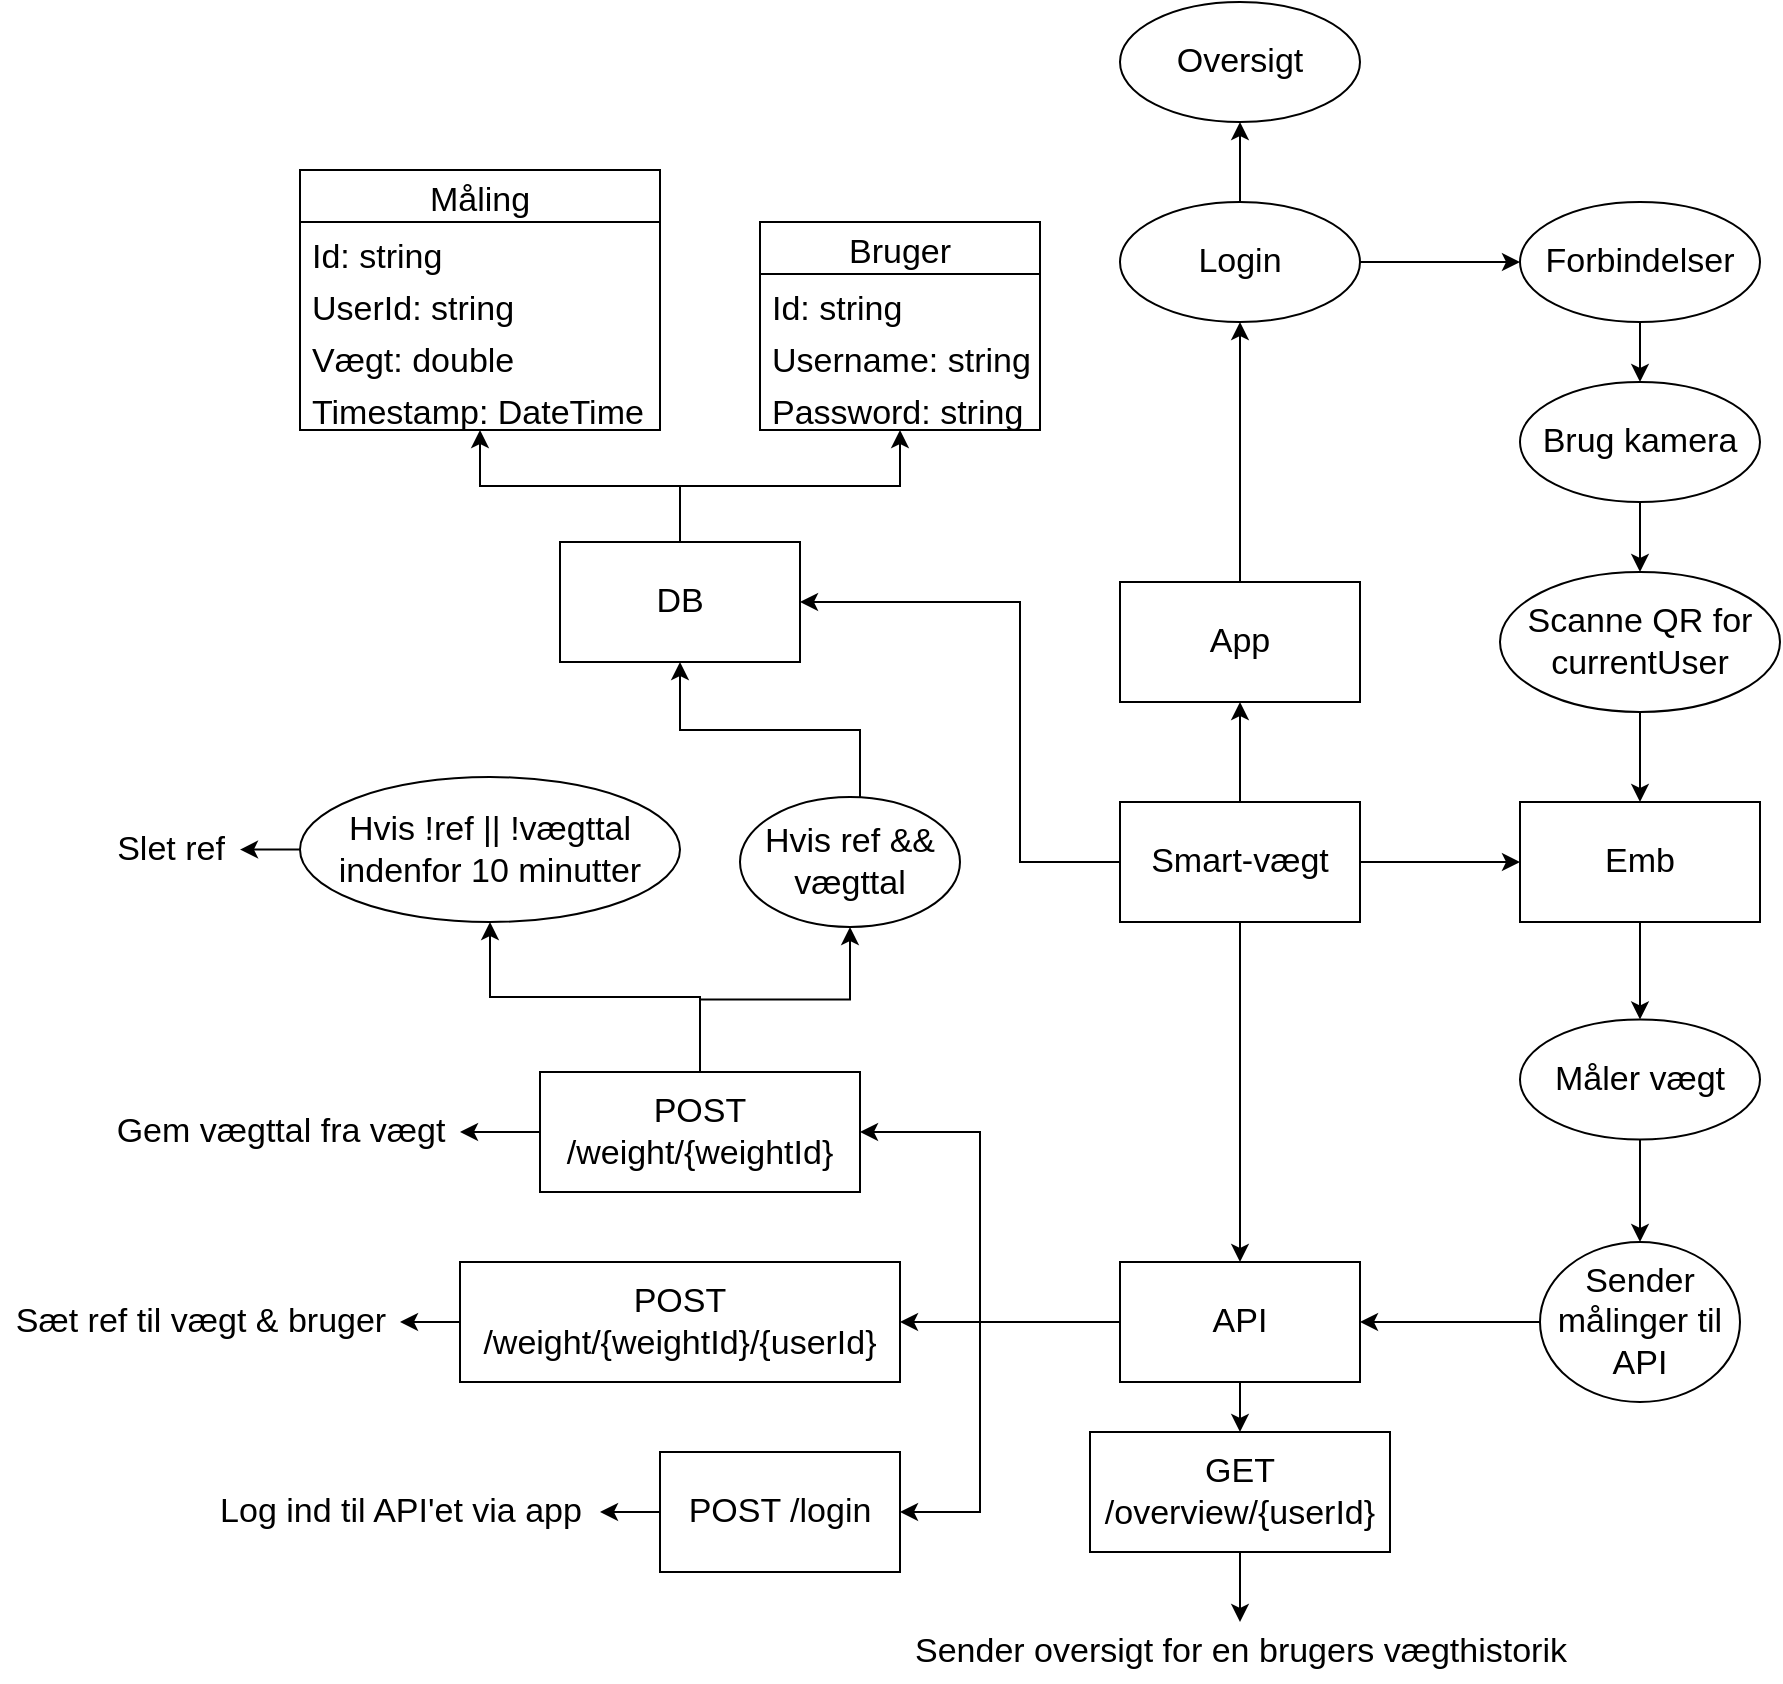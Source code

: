 <mxfile version="16.5.1" type="device"><diagram id="jn0e8pRpPm4X9dXT0YRg" name="Page-1"><mxGraphModel dx="2324" dy="2080" grid="1" gridSize="10" guides="1" tooltips="1" connect="1" arrows="1" fold="1" page="1" pageScale="1" pageWidth="827" pageHeight="1169" math="0" shadow="0"><root><mxCell id="0"/><mxCell id="1" parent="0"/><mxCell id="I-FGvVy41IMXdSDn-zfJ-6" value="" style="edgeStyle=orthogonalEdgeStyle;rounded=0;orthogonalLoop=1;jettySize=auto;html=1;fontSize=17;" edge="1" parent="1" source="I-FGvVy41IMXdSDn-zfJ-1" target="I-FGvVy41IMXdSDn-zfJ-2"><mxGeometry relative="1" as="geometry"/></mxCell><mxCell id="I-FGvVy41IMXdSDn-zfJ-7" value="" style="edgeStyle=orthogonalEdgeStyle;rounded=0;orthogonalLoop=1;jettySize=auto;html=1;fontSize=17;" edge="1" parent="1" source="I-FGvVy41IMXdSDn-zfJ-1" target="I-FGvVy41IMXdSDn-zfJ-5"><mxGeometry relative="1" as="geometry"/></mxCell><mxCell id="I-FGvVy41IMXdSDn-zfJ-34" value="" style="edgeStyle=orthogonalEdgeStyle;rounded=0;orthogonalLoop=1;jettySize=auto;html=1;fontSize=17;entryX=0.5;entryY=0;entryDx=0;entryDy=0;" edge="1" parent="1" source="I-FGvVy41IMXdSDn-zfJ-1" target="I-FGvVy41IMXdSDn-zfJ-3"><mxGeometry relative="1" as="geometry"/></mxCell><mxCell id="I-FGvVy41IMXdSDn-zfJ-58" value="" style="edgeStyle=orthogonalEdgeStyle;rounded=0;orthogonalLoop=1;jettySize=auto;html=1;fontSize=17;exitX=0;exitY=0.5;exitDx=0;exitDy=0;entryX=1;entryY=0.5;entryDx=0;entryDy=0;" edge="1" parent="1" source="I-FGvVy41IMXdSDn-zfJ-1" target="I-FGvVy41IMXdSDn-zfJ-4"><mxGeometry relative="1" as="geometry"><Array as="points"><mxPoint x="240" y="300"/><mxPoint x="240" y="170"/></Array></mxGeometry></mxCell><mxCell id="I-FGvVy41IMXdSDn-zfJ-1" value="&lt;font style=&quot;font-size: 17px&quot;&gt;Smart-vægt&lt;/font&gt;" style="whiteSpace=wrap;html=1;" vertex="1" parent="1"><mxGeometry x="290" y="270" width="120" height="60" as="geometry"/></mxCell><mxCell id="I-FGvVy41IMXdSDn-zfJ-29" value="" style="edgeStyle=orthogonalEdgeStyle;rounded=0;orthogonalLoop=1;jettySize=auto;html=1;fontSize=17;" edge="1" parent="1" source="I-FGvVy41IMXdSDn-zfJ-2" target="I-FGvVy41IMXdSDn-zfJ-19"><mxGeometry relative="1" as="geometry"/></mxCell><mxCell id="I-FGvVy41IMXdSDn-zfJ-2" value="App" style="whiteSpace=wrap;html=1;fontSize=17;" vertex="1" parent="1"><mxGeometry x="290" y="160" width="120" height="60" as="geometry"/></mxCell><mxCell id="I-FGvVy41IMXdSDn-zfJ-50" value="" style="edgeStyle=orthogonalEdgeStyle;rounded=0;orthogonalLoop=1;jettySize=auto;html=1;fontSize=17;entryX=1;entryY=0.5;entryDx=0;entryDy=0;" edge="1" parent="1" source="I-FGvVy41IMXdSDn-zfJ-3" target="I-FGvVy41IMXdSDn-zfJ-42"><mxGeometry relative="1" as="geometry"/></mxCell><mxCell id="I-FGvVy41IMXdSDn-zfJ-55" style="edgeStyle=orthogonalEdgeStyle;rounded=0;orthogonalLoop=1;jettySize=auto;html=1;entryX=1;entryY=0.5;entryDx=0;entryDy=0;fontSize=17;" edge="1" parent="1" source="I-FGvVy41IMXdSDn-zfJ-3" target="I-FGvVy41IMXdSDn-zfJ-41"><mxGeometry relative="1" as="geometry"><Array as="points"><mxPoint x="220" y="530"/><mxPoint x="220" y="625"/></Array></mxGeometry></mxCell><mxCell id="I-FGvVy41IMXdSDn-zfJ-56" value="" style="edgeStyle=orthogonalEdgeStyle;rounded=0;orthogonalLoop=1;jettySize=auto;html=1;fontSize=17;entryX=1;entryY=0.5;entryDx=0;entryDy=0;exitX=0;exitY=0.5;exitDx=0;exitDy=0;" edge="1" parent="1" source="I-FGvVy41IMXdSDn-zfJ-3" target="I-FGvVy41IMXdSDn-zfJ-43"><mxGeometry relative="1" as="geometry"><Array as="points"><mxPoint x="220" y="530"/><mxPoint x="220" y="435"/></Array></mxGeometry></mxCell><mxCell id="I-FGvVy41IMXdSDn-zfJ-75" value="" style="edgeStyle=orthogonalEdgeStyle;rounded=0;orthogonalLoop=1;jettySize=auto;html=1;fontSize=17;" edge="1" parent="1" source="I-FGvVy41IMXdSDn-zfJ-3" target="I-FGvVy41IMXdSDn-zfJ-73"><mxGeometry relative="1" as="geometry"/></mxCell><mxCell id="I-FGvVy41IMXdSDn-zfJ-3" value="API" style="whiteSpace=wrap;html=1;fontSize=17;" vertex="1" parent="1"><mxGeometry x="290" y="500" width="120" height="60" as="geometry"/></mxCell><mxCell id="I-FGvVy41IMXdSDn-zfJ-86" style="edgeStyle=orthogonalEdgeStyle;rounded=0;orthogonalLoop=1;jettySize=auto;html=1;fontSize=17;" edge="1" parent="1" source="I-FGvVy41IMXdSDn-zfJ-4" target="I-FGvVy41IMXdSDn-zfJ-81"><mxGeometry relative="1" as="geometry"/></mxCell><mxCell id="I-FGvVy41IMXdSDn-zfJ-87" style="edgeStyle=orthogonalEdgeStyle;rounded=0;orthogonalLoop=1;jettySize=auto;html=1;fontSize=17;" edge="1" parent="1" source="I-FGvVy41IMXdSDn-zfJ-4" target="I-FGvVy41IMXdSDn-zfJ-77"><mxGeometry relative="1" as="geometry"/></mxCell><mxCell id="I-FGvVy41IMXdSDn-zfJ-4" value="DB" style="whiteSpace=wrap;html=1;fontSize=17;" vertex="1" parent="1"><mxGeometry x="10" y="140" width="120" height="60" as="geometry"/></mxCell><mxCell id="I-FGvVy41IMXdSDn-zfJ-38" value="" style="edgeStyle=orthogonalEdgeStyle;rounded=0;orthogonalLoop=1;jettySize=auto;html=1;fontSize=17;" edge="1" parent="1" source="I-FGvVy41IMXdSDn-zfJ-5" target="I-FGvVy41IMXdSDn-zfJ-17"><mxGeometry relative="1" as="geometry"/></mxCell><mxCell id="I-FGvVy41IMXdSDn-zfJ-5" value="Emb" style="whiteSpace=wrap;html=1;fontSize=17;" vertex="1" parent="1"><mxGeometry x="490" y="270" width="120" height="60" as="geometry"/></mxCell><mxCell id="I-FGvVy41IMXdSDn-zfJ-22" value="" style="edgeStyle=orthogonalEdgeStyle;rounded=0;orthogonalLoop=1;jettySize=auto;html=1;fontSize=17;" edge="1" parent="1" source="I-FGvVy41IMXdSDn-zfJ-16" target="I-FGvVy41IMXdSDn-zfJ-5"><mxGeometry relative="1" as="geometry"/></mxCell><mxCell id="I-FGvVy41IMXdSDn-zfJ-16" value="Scanne QR for currentUser" style="ellipse;whiteSpace=wrap;html=1;fontSize=17;" vertex="1" parent="1"><mxGeometry x="480" y="155" width="140" height="70" as="geometry"/></mxCell><mxCell id="I-FGvVy41IMXdSDn-zfJ-39" value="" style="edgeStyle=orthogonalEdgeStyle;rounded=0;orthogonalLoop=1;jettySize=auto;html=1;fontSize=17;" edge="1" parent="1" source="I-FGvVy41IMXdSDn-zfJ-17" target="I-FGvVy41IMXdSDn-zfJ-18"><mxGeometry relative="1" as="geometry"/></mxCell><mxCell id="I-FGvVy41IMXdSDn-zfJ-17" value="Måler vægt" style="ellipse;whiteSpace=wrap;html=1;fontSize=17;" vertex="1" parent="1"><mxGeometry x="490" y="378.75" width="120" height="60" as="geometry"/></mxCell><mxCell id="I-FGvVy41IMXdSDn-zfJ-40" value="" style="edgeStyle=orthogonalEdgeStyle;rounded=0;orthogonalLoop=1;jettySize=auto;html=1;fontSize=17;" edge="1" parent="1" source="I-FGvVy41IMXdSDn-zfJ-18" target="I-FGvVy41IMXdSDn-zfJ-3"><mxGeometry relative="1" as="geometry"/></mxCell><mxCell id="I-FGvVy41IMXdSDn-zfJ-18" value="Sender målinger til API" style="ellipse;whiteSpace=wrap;html=1;fontSize=17;" vertex="1" parent="1"><mxGeometry x="500" y="490" width="100" height="80" as="geometry"/></mxCell><mxCell id="I-FGvVy41IMXdSDn-zfJ-30" value="" style="edgeStyle=orthogonalEdgeStyle;rounded=0;orthogonalLoop=1;jettySize=auto;html=1;fontSize=17;" edge="1" parent="1" source="I-FGvVy41IMXdSDn-zfJ-19" target="I-FGvVy41IMXdSDn-zfJ-20"><mxGeometry relative="1" as="geometry"/></mxCell><mxCell id="I-FGvVy41IMXdSDn-zfJ-88" style="edgeStyle=orthogonalEdgeStyle;rounded=0;orthogonalLoop=1;jettySize=auto;html=1;entryX=0;entryY=0.5;entryDx=0;entryDy=0;fontSize=17;" edge="1" parent="1" source="I-FGvVy41IMXdSDn-zfJ-19" target="I-FGvVy41IMXdSDn-zfJ-26"><mxGeometry relative="1" as="geometry"/></mxCell><mxCell id="I-FGvVy41IMXdSDn-zfJ-19" value="Login" style="ellipse;whiteSpace=wrap;html=1;fontSize=17;" vertex="1" parent="1"><mxGeometry x="290" y="-30" width="120" height="60" as="geometry"/></mxCell><mxCell id="I-FGvVy41IMXdSDn-zfJ-20" value="Oversigt" style="ellipse;whiteSpace=wrap;html=1;fontSize=17;" vertex="1" parent="1"><mxGeometry x="290" y="-130" width="120" height="60" as="geometry"/></mxCell><mxCell id="I-FGvVy41IMXdSDn-zfJ-32" value="" style="edgeStyle=orthogonalEdgeStyle;rounded=0;orthogonalLoop=1;jettySize=auto;html=1;fontSize=17;" edge="1" parent="1" source="I-FGvVy41IMXdSDn-zfJ-26" target="I-FGvVy41IMXdSDn-zfJ-28"><mxGeometry relative="1" as="geometry"/></mxCell><mxCell id="I-FGvVy41IMXdSDn-zfJ-26" value="Forbindelser" style="ellipse;whiteSpace=wrap;html=1;fontSize=17;" vertex="1" parent="1"><mxGeometry x="490" y="-30" width="120" height="60" as="geometry"/></mxCell><mxCell id="I-FGvVy41IMXdSDn-zfJ-33" value="" style="edgeStyle=orthogonalEdgeStyle;rounded=0;orthogonalLoop=1;jettySize=auto;html=1;fontSize=17;" edge="1" parent="1" source="I-FGvVy41IMXdSDn-zfJ-28" target="I-FGvVy41IMXdSDn-zfJ-16"><mxGeometry relative="1" as="geometry"/></mxCell><mxCell id="I-FGvVy41IMXdSDn-zfJ-28" value="Brug kamera" style="ellipse;whiteSpace=wrap;html=1;fontSize=17;" vertex="1" parent="1"><mxGeometry x="490" y="60" width="120" height="60" as="geometry"/></mxCell><mxCell id="I-FGvVy41IMXdSDn-zfJ-67" value="" style="edgeStyle=orthogonalEdgeStyle;rounded=0;orthogonalLoop=1;jettySize=auto;html=1;fontSize=17;" edge="1" parent="1" source="I-FGvVy41IMXdSDn-zfJ-41" target="I-FGvVy41IMXdSDn-zfJ-45"><mxGeometry relative="1" as="geometry"/></mxCell><mxCell id="I-FGvVy41IMXdSDn-zfJ-41" value="POST /login" style="whiteSpace=wrap;html=1;fontSize=17;" vertex="1" parent="1"><mxGeometry x="60" y="595" width="120" height="60" as="geometry"/></mxCell><mxCell id="I-FGvVy41IMXdSDn-zfJ-66" value="" style="edgeStyle=orthogonalEdgeStyle;rounded=0;orthogonalLoop=1;jettySize=auto;html=1;fontSize=17;" edge="1" parent="1" source="I-FGvVy41IMXdSDn-zfJ-42" target="I-FGvVy41IMXdSDn-zfJ-46"><mxGeometry relative="1" as="geometry"/></mxCell><mxCell id="I-FGvVy41IMXdSDn-zfJ-42" value="POST /weight/{weightId}/{userId}" style="whiteSpace=wrap;html=1;fontSize=17;" vertex="1" parent="1"><mxGeometry x="-40" y="500" width="220" height="60" as="geometry"/></mxCell><mxCell id="I-FGvVy41IMXdSDn-zfJ-57" value="" style="edgeStyle=orthogonalEdgeStyle;rounded=0;orthogonalLoop=1;jettySize=auto;html=1;fontSize=17;" edge="1" parent="1" source="I-FGvVy41IMXdSDn-zfJ-43" target="I-FGvVy41IMXdSDn-zfJ-48"><mxGeometry relative="1" as="geometry"/></mxCell><mxCell id="I-FGvVy41IMXdSDn-zfJ-61" style="edgeStyle=orthogonalEdgeStyle;rounded=0;orthogonalLoop=1;jettySize=auto;html=1;entryX=0.5;entryY=1;entryDx=0;entryDy=0;fontSize=17;" edge="1" parent="1" source="I-FGvVy41IMXdSDn-zfJ-43" target="I-FGvVy41IMXdSDn-zfJ-49"><mxGeometry relative="1" as="geometry"/></mxCell><mxCell id="I-FGvVy41IMXdSDn-zfJ-65" value="" style="edgeStyle=orthogonalEdgeStyle;rounded=0;orthogonalLoop=1;jettySize=auto;html=1;fontSize=17;" edge="1" parent="1" source="I-FGvVy41IMXdSDn-zfJ-43" target="I-FGvVy41IMXdSDn-zfJ-47"><mxGeometry relative="1" as="geometry"/></mxCell><mxCell id="I-FGvVy41IMXdSDn-zfJ-43" value="POST /weight/{weightId}" style="whiteSpace=wrap;html=1;fontSize=17;" vertex="1" parent="1"><mxGeometry y="405" width="160" height="60" as="geometry"/></mxCell><mxCell id="I-FGvVy41IMXdSDn-zfJ-45" value="Log ind til API'et via app" style="text;html=1;align=center;verticalAlign=middle;resizable=0;points=[];autosize=1;strokeColor=none;fillColor=none;fontSize=17;" vertex="1" parent="1"><mxGeometry x="-170" y="610" width="200" height="30" as="geometry"/></mxCell><mxCell id="I-FGvVy41IMXdSDn-zfJ-46" value="Sæt ref til vægt &amp;amp; bruger" style="text;html=1;align=center;verticalAlign=middle;resizable=0;points=[];autosize=1;strokeColor=none;fillColor=none;fontSize=17;" vertex="1" parent="1"><mxGeometry x="-270" y="515" width="200" height="30" as="geometry"/></mxCell><mxCell id="I-FGvVy41IMXdSDn-zfJ-47" value="Gem vægttal fra vægt" style="text;html=1;align=center;verticalAlign=middle;resizable=0;points=[];autosize=1;strokeColor=none;fillColor=none;fontSize=17;" vertex="1" parent="1"><mxGeometry x="-220" y="420" width="180" height="30" as="geometry"/></mxCell><mxCell id="I-FGvVy41IMXdSDn-zfJ-54" value="" style="edgeStyle=orthogonalEdgeStyle;rounded=0;orthogonalLoop=1;jettySize=auto;html=1;fontSize=17;" edge="1" parent="1" source="I-FGvVy41IMXdSDn-zfJ-48" target="I-FGvVy41IMXdSDn-zfJ-4"><mxGeometry relative="1" as="geometry"><Array as="points"><mxPoint x="160" y="234"/><mxPoint x="70" y="234"/></Array></mxGeometry></mxCell><mxCell id="I-FGvVy41IMXdSDn-zfJ-48" value="Hvis ref &amp;amp;&amp;amp; vægttal" style="ellipse;whiteSpace=wrap;html=1;fontSize=17;" vertex="1" parent="1"><mxGeometry x="100" y="267.5" width="110" height="65" as="geometry"/></mxCell><mxCell id="I-FGvVy41IMXdSDn-zfJ-64" value="" style="edgeStyle=orthogonalEdgeStyle;rounded=0;orthogonalLoop=1;jettySize=auto;html=1;fontSize=17;" edge="1" parent="1" source="I-FGvVy41IMXdSDn-zfJ-49" target="I-FGvVy41IMXdSDn-zfJ-63"><mxGeometry relative="1" as="geometry"/></mxCell><mxCell id="I-FGvVy41IMXdSDn-zfJ-49" value="Hvis !ref || !vægttal indenfor 10 minutter" style="ellipse;whiteSpace=wrap;html=1;fontSize=17;" vertex="1" parent="1"><mxGeometry x="-120" y="257.5" width="190" height="72.5" as="geometry"/></mxCell><mxCell id="I-FGvVy41IMXdSDn-zfJ-63" value="Slet ref" style="text;html=1;align=center;verticalAlign=middle;resizable=0;points=[];autosize=1;strokeColor=none;fillColor=none;fontSize=17;" vertex="1" parent="1"><mxGeometry x="-220" y="278.75" width="70" height="30" as="geometry"/></mxCell><mxCell id="I-FGvVy41IMXdSDn-zfJ-76" value="" style="edgeStyle=orthogonalEdgeStyle;rounded=0;orthogonalLoop=1;jettySize=auto;html=1;fontSize=17;" edge="1" parent="1" source="I-FGvVy41IMXdSDn-zfJ-73" target="I-FGvVy41IMXdSDn-zfJ-74"><mxGeometry relative="1" as="geometry"/></mxCell><mxCell id="I-FGvVy41IMXdSDn-zfJ-73" value="GET /overview/{userId}" style="whiteSpace=wrap;html=1;fontSize=17;" vertex="1" parent="1"><mxGeometry x="275" y="585" width="150" height="60" as="geometry"/></mxCell><mxCell id="I-FGvVy41IMXdSDn-zfJ-74" value="Sender oversigt for en brugers vægthistorik" style="text;html=1;align=center;verticalAlign=middle;resizable=0;points=[];autosize=1;strokeColor=none;fillColor=none;fontSize=17;" vertex="1" parent="1"><mxGeometry x="180" y="680" width="340" height="30" as="geometry"/></mxCell><mxCell id="I-FGvVy41IMXdSDn-zfJ-77" value="Bruger" style="swimlane;fontStyle=0;childLayout=stackLayout;horizontal=1;startSize=26;fillColor=none;horizontalStack=0;resizeParent=1;resizeParentMax=0;resizeLast=0;collapsible=1;marginBottom=0;fontSize=17;" vertex="1" parent="1"><mxGeometry x="110" y="-20" width="140" height="104" as="geometry"/></mxCell><mxCell id="I-FGvVy41IMXdSDn-zfJ-78" value="Id: string" style="text;strokeColor=none;fillColor=none;align=left;verticalAlign=top;spacingLeft=4;spacingRight=4;overflow=hidden;rotatable=0;points=[[0,0.5],[1,0.5]];portConstraint=eastwest;fontSize=17;" vertex="1" parent="I-FGvVy41IMXdSDn-zfJ-77"><mxGeometry y="26" width="140" height="26" as="geometry"/></mxCell><mxCell id="I-FGvVy41IMXdSDn-zfJ-79" value="Username: string" style="text;strokeColor=none;fillColor=none;align=left;verticalAlign=top;spacingLeft=4;spacingRight=4;overflow=hidden;rotatable=0;points=[[0,0.5],[1,0.5]];portConstraint=eastwest;fontSize=17;" vertex="1" parent="I-FGvVy41IMXdSDn-zfJ-77"><mxGeometry y="52" width="140" height="26" as="geometry"/></mxCell><mxCell id="I-FGvVy41IMXdSDn-zfJ-80" value="Password: string" style="text;strokeColor=none;fillColor=none;align=left;verticalAlign=top;spacingLeft=4;spacingRight=4;overflow=hidden;rotatable=0;points=[[0,0.5],[1,0.5]];portConstraint=eastwest;fontSize=17;" vertex="1" parent="I-FGvVy41IMXdSDn-zfJ-77"><mxGeometry y="78" width="140" height="26" as="geometry"/></mxCell><mxCell id="I-FGvVy41IMXdSDn-zfJ-81" value="Måling" style="swimlane;fontStyle=0;childLayout=stackLayout;horizontal=1;startSize=26;fillColor=none;horizontalStack=0;resizeParent=1;resizeParentMax=0;resizeLast=0;collapsible=1;marginBottom=0;fontSize=17;" vertex="1" parent="1"><mxGeometry x="-120" y="-46" width="180" height="130" as="geometry"/></mxCell><mxCell id="I-FGvVy41IMXdSDn-zfJ-82" value="Id: string" style="text;strokeColor=none;fillColor=none;align=left;verticalAlign=top;spacingLeft=4;spacingRight=4;overflow=hidden;rotatable=0;points=[[0,0.5],[1,0.5]];portConstraint=eastwest;fontSize=17;" vertex="1" parent="I-FGvVy41IMXdSDn-zfJ-81"><mxGeometry y="26" width="180" height="26" as="geometry"/></mxCell><mxCell id="I-FGvVy41IMXdSDn-zfJ-83" value="UserId: string" style="text;strokeColor=none;fillColor=none;align=left;verticalAlign=top;spacingLeft=4;spacingRight=4;overflow=hidden;rotatable=0;points=[[0,0.5],[1,0.5]];portConstraint=eastwest;fontSize=17;" vertex="1" parent="I-FGvVy41IMXdSDn-zfJ-81"><mxGeometry y="52" width="180" height="26" as="geometry"/></mxCell><mxCell id="I-FGvVy41IMXdSDn-zfJ-85" value="Vægt: double" style="text;strokeColor=none;fillColor=none;align=left;verticalAlign=top;spacingLeft=4;spacingRight=4;overflow=hidden;rotatable=0;points=[[0,0.5],[1,0.5]];portConstraint=eastwest;fontSize=17;" vertex="1" parent="I-FGvVy41IMXdSDn-zfJ-81"><mxGeometry y="78" width="180" height="26" as="geometry"/></mxCell><mxCell id="I-FGvVy41IMXdSDn-zfJ-84" value="Timestamp: DateTime" style="text;strokeColor=none;fillColor=none;align=left;verticalAlign=top;spacingLeft=4;spacingRight=4;overflow=hidden;rotatable=0;points=[[0,0.5],[1,0.5]];portConstraint=eastwest;fontSize=17;" vertex="1" parent="I-FGvVy41IMXdSDn-zfJ-81"><mxGeometry y="104" width="180" height="26" as="geometry"/></mxCell></root></mxGraphModel></diagram></mxfile>